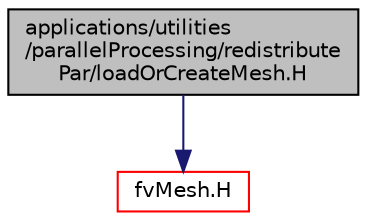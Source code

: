 digraph "applications/utilities/parallelProcessing/redistributePar/loadOrCreateMesh.H"
{
  bgcolor="transparent";
  edge [fontname="Helvetica",fontsize="10",labelfontname="Helvetica",labelfontsize="10"];
  node [fontname="Helvetica",fontsize="10",shape=record];
  Node1 [label="applications/utilities\l/parallelProcessing/redistribute\lPar/loadOrCreateMesh.H",height=0.2,width=0.4,color="black", fillcolor="grey75", style="filled", fontcolor="black"];
  Node1 -> Node2 [color="midnightblue",fontsize="10",style="solid",fontname="Helvetica"];
  Node2 [label="fvMesh.H",height=0.2,width=0.4,color="red",URL="$a06042.html"];
}
